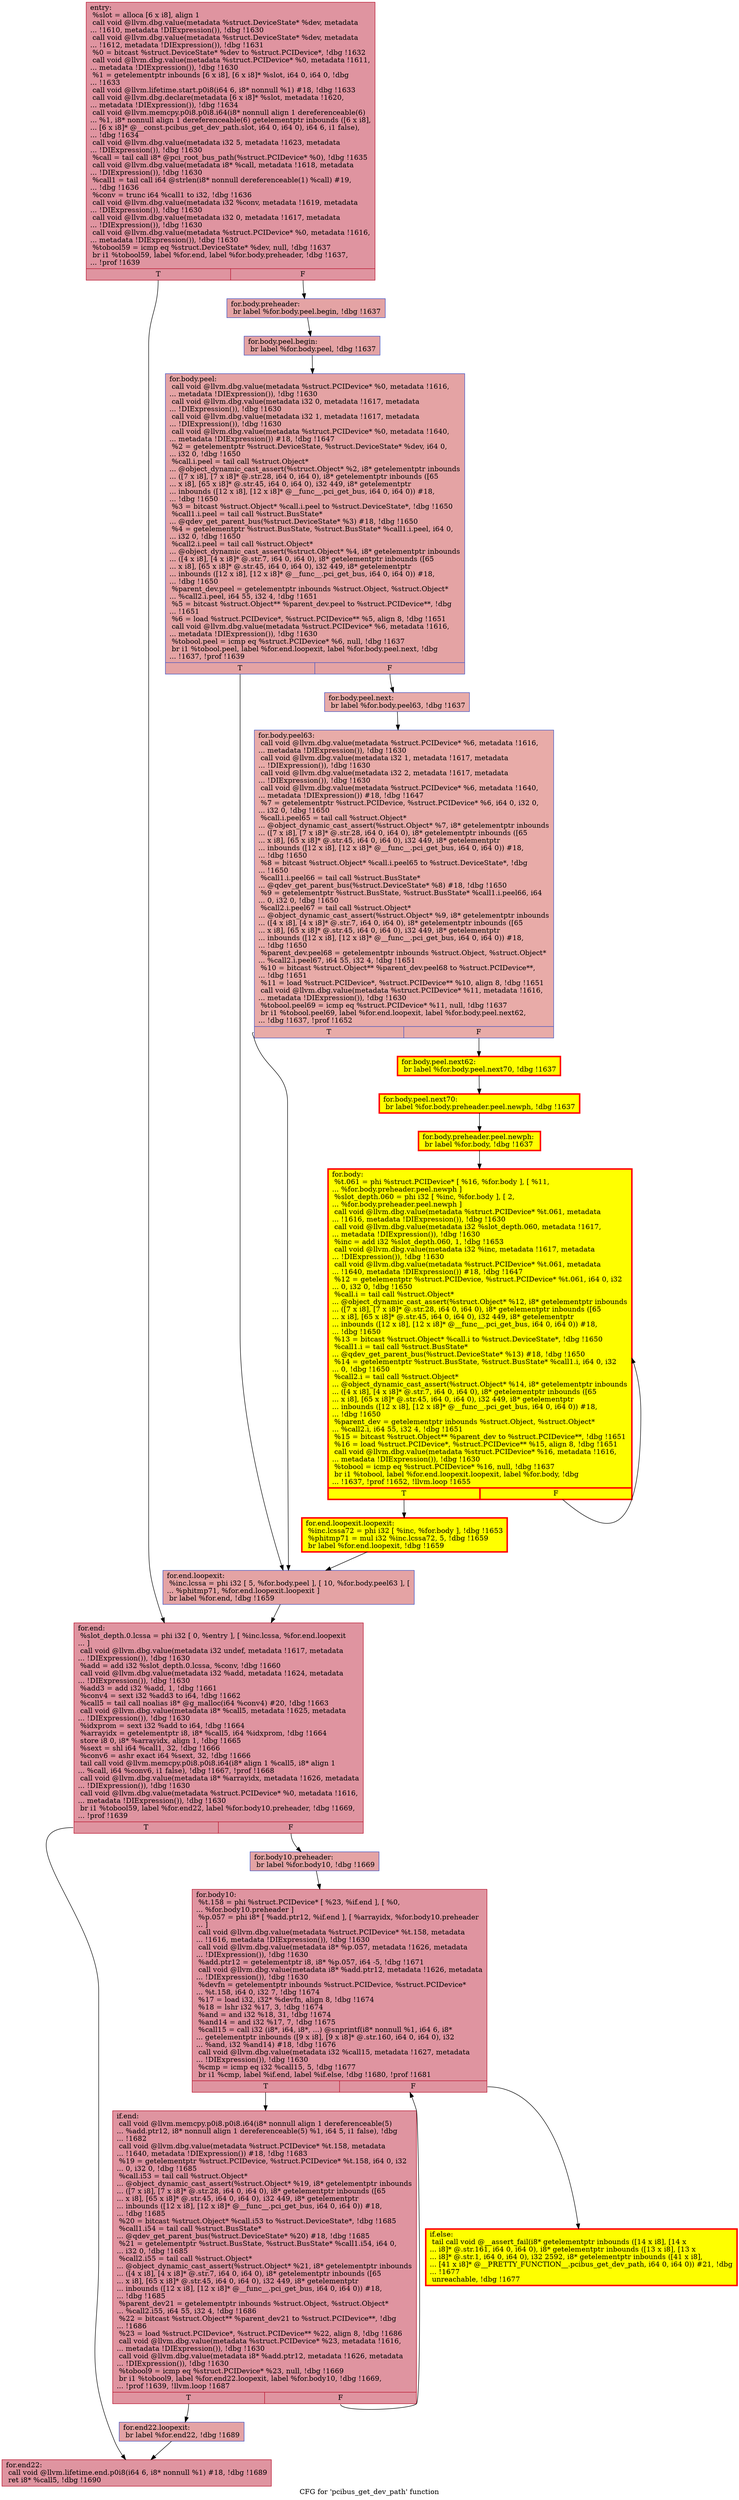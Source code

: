 digraph "CFG for 'pcibus_get_dev_path' function" {
	label="CFG for 'pcibus_get_dev_path' function";

	Node0x55ff9f14c070 [shape=record,color="#b70d28ff", style=filled, fillcolor="#b70d2870",label="{entry:\l  %slot = alloca [6 x i8], align 1\l  call void @llvm.dbg.value(metadata %struct.DeviceState* %dev, metadata\l... !1610, metadata !DIExpression()), !dbg !1630\l  call void @llvm.dbg.value(metadata %struct.DeviceState* %dev, metadata\l... !1612, metadata !DIExpression()), !dbg !1631\l  %0 = bitcast %struct.DeviceState* %dev to %struct.PCIDevice*, !dbg !1632\l  call void @llvm.dbg.value(metadata %struct.PCIDevice* %0, metadata !1611,\l... metadata !DIExpression()), !dbg !1630\l  %1 = getelementptr inbounds [6 x i8], [6 x i8]* %slot, i64 0, i64 0, !dbg\l... !1633\l  call void @llvm.lifetime.start.p0i8(i64 6, i8* nonnull %1) #18, !dbg !1633\l  call void @llvm.dbg.declare(metadata [6 x i8]* %slot, metadata !1620,\l... metadata !DIExpression()), !dbg !1634\l  call void @llvm.memcpy.p0i8.p0i8.i64(i8* nonnull align 1 dereferenceable(6)\l... %1, i8* nonnull align 1 dereferenceable(6) getelementptr inbounds ([6 x i8],\l... [6 x i8]* @__const.pcibus_get_dev_path.slot, i64 0, i64 0), i64 6, i1 false),\l... !dbg !1634\l  call void @llvm.dbg.value(metadata i32 5, metadata !1623, metadata\l... !DIExpression()), !dbg !1630\l  %call = tail call i8* @pci_root_bus_path(%struct.PCIDevice* %0), !dbg !1635\l  call void @llvm.dbg.value(metadata i8* %call, metadata !1618, metadata\l... !DIExpression()), !dbg !1630\l  %call1 = tail call i64 @strlen(i8* nonnull dereferenceable(1) %call) #19,\l... !dbg !1636\l  %conv = trunc i64 %call1 to i32, !dbg !1636\l  call void @llvm.dbg.value(metadata i32 %conv, metadata !1619, metadata\l... !DIExpression()), !dbg !1630\l  call void @llvm.dbg.value(metadata i32 0, metadata !1617, metadata\l... !DIExpression()), !dbg !1630\l  call void @llvm.dbg.value(metadata %struct.PCIDevice* %0, metadata !1616,\l... metadata !DIExpression()), !dbg !1630\l  %tobool59 = icmp eq %struct.DeviceState* %dev, null, !dbg !1637\l  br i1 %tobool59, label %for.end, label %for.body.preheader, !dbg !1637,\l... !prof !1639\l|{<s0>T|<s1>F}}"];
	Node0x55ff9f14c070:s0 -> Node0x55ff9f152c90;
	Node0x55ff9f14c070:s1 -> Node0x55ff9efa9de0;
	Node0x55ff9efa9de0 [shape=record,color="#3d50c3ff", style=filled, fillcolor="#c32e3170",label="{for.body.preheader:                               \l  br label %for.body.peel.begin, !dbg !1637\l}"];
	Node0x55ff9efa9de0 -> Node0x55ff9f1894b0;
	Node0x55ff9f1894b0 [shape=record,color="#3d50c3ff", style=filled, fillcolor="#c32e3170",label="{for.body.peel.begin:                              \l  br label %for.body.peel, !dbg !1637\l}"];
	Node0x55ff9f1894b0 -> Node0x55ff9f2c8af0;
	Node0x55ff9f2c8af0 [shape=record,color="#3d50c3ff", style=filled, fillcolor="#c32e3170",label="{for.body.peel:                                    \l  call void @llvm.dbg.value(metadata %struct.PCIDevice* %0, metadata !1616,\l... metadata !DIExpression()), !dbg !1630\l  call void @llvm.dbg.value(metadata i32 0, metadata !1617, metadata\l... !DIExpression()), !dbg !1630\l  call void @llvm.dbg.value(metadata i32 1, metadata !1617, metadata\l... !DIExpression()), !dbg !1630\l  call void @llvm.dbg.value(metadata %struct.PCIDevice* %0, metadata !1640,\l... metadata !DIExpression()) #18, !dbg !1647\l  %2 = getelementptr %struct.DeviceState, %struct.DeviceState* %dev, i64 0,\l... i32 0, !dbg !1650\l  %call.i.peel = tail call %struct.Object*\l... @object_dynamic_cast_assert(%struct.Object* %2, i8* getelementptr inbounds\l... ([7 x i8], [7 x i8]* @.str.28, i64 0, i64 0), i8* getelementptr inbounds ([65\l... x i8], [65 x i8]* @.str.45, i64 0, i64 0), i32 449, i8* getelementptr\l... inbounds ([12 x i8], [12 x i8]* @__func__.pci_get_bus, i64 0, i64 0)) #18,\l... !dbg !1650\l  %3 = bitcast %struct.Object* %call.i.peel to %struct.DeviceState*, !dbg !1650\l  %call1.i.peel = tail call %struct.BusState*\l... @qdev_get_parent_bus(%struct.DeviceState* %3) #18, !dbg !1650\l  %4 = getelementptr %struct.BusState, %struct.BusState* %call1.i.peel, i64 0,\l... i32 0, !dbg !1650\l  %call2.i.peel = tail call %struct.Object*\l... @object_dynamic_cast_assert(%struct.Object* %4, i8* getelementptr inbounds\l... ([4 x i8], [4 x i8]* @.str.7, i64 0, i64 0), i8* getelementptr inbounds ([65\l... x i8], [65 x i8]* @.str.45, i64 0, i64 0), i32 449, i8* getelementptr\l... inbounds ([12 x i8], [12 x i8]* @__func__.pci_get_bus, i64 0, i64 0)) #18,\l... !dbg !1650\l  %parent_dev.peel = getelementptr inbounds %struct.Object, %struct.Object*\l... %call2.i.peel, i64 55, i32 4, !dbg !1651\l  %5 = bitcast %struct.Object** %parent_dev.peel to %struct.PCIDevice**, !dbg\l... !1651\l  %6 = load %struct.PCIDevice*, %struct.PCIDevice** %5, align 8, !dbg !1651\l  call void @llvm.dbg.value(metadata %struct.PCIDevice* %6, metadata !1616,\l... metadata !DIExpression()), !dbg !1630\l  %tobool.peel = icmp eq %struct.PCIDevice* %6, null, !dbg !1637\l  br i1 %tobool.peel, label %for.end.loopexit, label %for.body.peel.next, !dbg\l... !1637, !prof !1639\l|{<s0>T|<s1>F}}"];
	Node0x55ff9f2c8af0:s0 -> Node0x55ff9edf5ed0;
	Node0x55ff9f2c8af0:s1 -> Node0x55ff9f06fcb0;
	Node0x55ff9f06fcb0 [shape=record,color="#3d50c3ff", style=filled, fillcolor="#cc403a70",label="{for.body.peel.next:                               \l  br label %for.body.peel63, !dbg !1637\l}"];
	Node0x55ff9f06fcb0 -> Node0x55ff9f3696c0;
	Node0x55ff9f3696c0 [shape=record,color="#3d50c3ff", style=filled, fillcolor="#cc403a70",label="{for.body.peel63:                                  \l  call void @llvm.dbg.value(metadata %struct.PCIDevice* %6, metadata !1616,\l... metadata !DIExpression()), !dbg !1630\l  call void @llvm.dbg.value(metadata i32 1, metadata !1617, metadata\l... !DIExpression()), !dbg !1630\l  call void @llvm.dbg.value(metadata i32 2, metadata !1617, metadata\l... !DIExpression()), !dbg !1630\l  call void @llvm.dbg.value(metadata %struct.PCIDevice* %6, metadata !1640,\l... metadata !DIExpression()) #18, !dbg !1647\l  %7 = getelementptr %struct.PCIDevice, %struct.PCIDevice* %6, i64 0, i32 0,\l... i32 0, !dbg !1650\l  %call.i.peel65 = tail call %struct.Object*\l... @object_dynamic_cast_assert(%struct.Object* %7, i8* getelementptr inbounds\l... ([7 x i8], [7 x i8]* @.str.28, i64 0, i64 0), i8* getelementptr inbounds ([65\l... x i8], [65 x i8]* @.str.45, i64 0, i64 0), i32 449, i8* getelementptr\l... inbounds ([12 x i8], [12 x i8]* @__func__.pci_get_bus, i64 0, i64 0)) #18,\l... !dbg !1650\l  %8 = bitcast %struct.Object* %call.i.peel65 to %struct.DeviceState*, !dbg\l... !1650\l  %call1.i.peel66 = tail call %struct.BusState*\l... @qdev_get_parent_bus(%struct.DeviceState* %8) #18, !dbg !1650\l  %9 = getelementptr %struct.BusState, %struct.BusState* %call1.i.peel66, i64\l... 0, i32 0, !dbg !1650\l  %call2.i.peel67 = tail call %struct.Object*\l... @object_dynamic_cast_assert(%struct.Object* %9, i8* getelementptr inbounds\l... ([4 x i8], [4 x i8]* @.str.7, i64 0, i64 0), i8* getelementptr inbounds ([65\l... x i8], [65 x i8]* @.str.45, i64 0, i64 0), i32 449, i8* getelementptr\l... inbounds ([12 x i8], [12 x i8]* @__func__.pci_get_bus, i64 0, i64 0)) #18,\l... !dbg !1650\l  %parent_dev.peel68 = getelementptr inbounds %struct.Object, %struct.Object*\l... %call2.i.peel67, i64 55, i32 4, !dbg !1651\l  %10 = bitcast %struct.Object** %parent_dev.peel68 to %struct.PCIDevice**,\l... !dbg !1651\l  %11 = load %struct.PCIDevice*, %struct.PCIDevice** %10, align 8, !dbg !1651\l  call void @llvm.dbg.value(metadata %struct.PCIDevice* %11, metadata !1616,\l... metadata !DIExpression()), !dbg !1630\l  %tobool.peel69 = icmp eq %struct.PCIDevice* %11, null, !dbg !1637\l  br i1 %tobool.peel69, label %for.end.loopexit, label %for.body.peel.next62,\l... !dbg !1637, !prof !1652\l|{<s0>T|<s1>F}}"];
	Node0x55ff9f3696c0:s0 -> Node0x55ff9edf5ed0;
	Node0x55ff9f3696c0:s1 -> Node0x55ff9f15a430;
	Node0x55ff9f15a430 [shape=record,penwidth=3.0, style="filled", color="red", fillcolor="yellow",label="{for.body.peel.next62:                             \l  br label %for.body.peel.next70, !dbg !1637\l}"];
	Node0x55ff9f15a430 -> Node0x55ff9efb1c00;
	Node0x55ff9efb1c00 [shape=record,penwidth=3.0, style="filled", color="red", fillcolor="yellow",label="{for.body.peel.next70:                             \l  br label %for.body.preheader.peel.newph, !dbg !1637\l}"];
	Node0x55ff9efb1c00 -> Node0x55ff9f1f0030;
	Node0x55ff9f1f0030 [shape=record,penwidth=3.0, style="filled", color="red", fillcolor="yellow",label="{for.body.preheader.peel.newph:                    \l  br label %for.body, !dbg !1637\l}"];
	Node0x55ff9f1f0030 -> Node0x55ff9f152f90;
	Node0x55ff9f152f90 [shape=record,penwidth=3.0, style="filled", color="red", fillcolor="yellow",label="{for.body:                                         \l  %t.061 = phi %struct.PCIDevice* [ %16, %for.body ], [ %11,\l... %for.body.preheader.peel.newph ]\l  %slot_depth.060 = phi i32 [ %inc, %for.body ], [ 2,\l... %for.body.preheader.peel.newph ]\l  call void @llvm.dbg.value(metadata %struct.PCIDevice* %t.061, metadata\l... !1616, metadata !DIExpression()), !dbg !1630\l  call void @llvm.dbg.value(metadata i32 %slot_depth.060, metadata !1617,\l... metadata !DIExpression()), !dbg !1630\l  %inc = add i32 %slot_depth.060, 1, !dbg !1653\l  call void @llvm.dbg.value(metadata i32 %inc, metadata !1617, metadata\l... !DIExpression()), !dbg !1630\l  call void @llvm.dbg.value(metadata %struct.PCIDevice* %t.061, metadata\l... !1640, metadata !DIExpression()) #18, !dbg !1647\l  %12 = getelementptr %struct.PCIDevice, %struct.PCIDevice* %t.061, i64 0, i32\l... 0, i32 0, !dbg !1650\l  %call.i = tail call %struct.Object*\l... @object_dynamic_cast_assert(%struct.Object* %12, i8* getelementptr inbounds\l... ([7 x i8], [7 x i8]* @.str.28, i64 0, i64 0), i8* getelementptr inbounds ([65\l... x i8], [65 x i8]* @.str.45, i64 0, i64 0), i32 449, i8* getelementptr\l... inbounds ([12 x i8], [12 x i8]* @__func__.pci_get_bus, i64 0, i64 0)) #18,\l... !dbg !1650\l  %13 = bitcast %struct.Object* %call.i to %struct.DeviceState*, !dbg !1650\l  %call1.i = tail call %struct.BusState*\l... @qdev_get_parent_bus(%struct.DeviceState* %13) #18, !dbg !1650\l  %14 = getelementptr %struct.BusState, %struct.BusState* %call1.i, i64 0, i32\l... 0, !dbg !1650\l  %call2.i = tail call %struct.Object*\l... @object_dynamic_cast_assert(%struct.Object* %14, i8* getelementptr inbounds\l... ([4 x i8], [4 x i8]* @.str.7, i64 0, i64 0), i8* getelementptr inbounds ([65\l... x i8], [65 x i8]* @.str.45, i64 0, i64 0), i32 449, i8* getelementptr\l... inbounds ([12 x i8], [12 x i8]* @__func__.pci_get_bus, i64 0, i64 0)) #18,\l... !dbg !1650\l  %parent_dev = getelementptr inbounds %struct.Object, %struct.Object*\l... %call2.i, i64 55, i32 4, !dbg !1651\l  %15 = bitcast %struct.Object** %parent_dev to %struct.PCIDevice**, !dbg !1651\l  %16 = load %struct.PCIDevice*, %struct.PCIDevice** %15, align 8, !dbg !1651\l  call void @llvm.dbg.value(metadata %struct.PCIDevice* %16, metadata !1616,\l... metadata !DIExpression()), !dbg !1630\l  %tobool = icmp eq %struct.PCIDevice* %16, null, !dbg !1637\l  br i1 %tobool, label %for.end.loopexit.loopexit, label %for.body, !dbg\l... !1637, !prof !1652, !llvm.loop !1655\l|{<s0>T|<s1>F}}"];
	Node0x55ff9f152f90:s0 -> Node0x55ff9f384550;
	Node0x55ff9f152f90:s1 -> Node0x55ff9f152f90;
	Node0x55ff9f384550 [shape=record,penwidth=3.0, style="filled", color="red", fillcolor="yellow",label="{for.end.loopexit.loopexit:                        \l  %inc.lcssa72 = phi i32 [ %inc, %for.body ], !dbg !1653\l  %phitmp71 = mul i32 %inc.lcssa72, 5, !dbg !1659\l  br label %for.end.loopexit, !dbg !1659\l}"];
	Node0x55ff9f384550 -> Node0x55ff9edf5ed0;
	Node0x55ff9edf5ed0 [shape=record,color="#3d50c3ff", style=filled, fillcolor="#c32e3170",label="{for.end.loopexit:                                 \l  %inc.lcssa = phi i32 [ 5, %for.body.peel ], [ 10, %for.body.peel63 ], [\l... %phitmp71, %for.end.loopexit.loopexit ]\l  br label %for.end, !dbg !1659\l}"];
	Node0x55ff9edf5ed0 -> Node0x55ff9f152c90;
	Node0x55ff9f152c90 [shape=record,color="#b70d28ff", style=filled, fillcolor="#b70d2870",label="{for.end:                                          \l  %slot_depth.0.lcssa = phi i32 [ 0, %entry ], [ %inc.lcssa, %for.end.loopexit\l... ]\l  call void @llvm.dbg.value(metadata i32 undef, metadata !1617, metadata\l... !DIExpression()), !dbg !1630\l  %add = add i32 %slot_depth.0.lcssa, %conv, !dbg !1660\l  call void @llvm.dbg.value(metadata i32 %add, metadata !1624, metadata\l... !DIExpression()), !dbg !1630\l  %add3 = add i32 %add, 1, !dbg !1661\l  %conv4 = sext i32 %add3 to i64, !dbg !1662\l  %call5 = tail call noalias i8* @g_malloc(i64 %conv4) #20, !dbg !1663\l  call void @llvm.dbg.value(metadata i8* %call5, metadata !1625, metadata\l... !DIExpression()), !dbg !1630\l  %idxprom = sext i32 %add to i64, !dbg !1664\l  %arrayidx = getelementptr i8, i8* %call5, i64 %idxprom, !dbg !1664\l  store i8 0, i8* %arrayidx, align 1, !dbg !1665\l  %sext = shl i64 %call1, 32, !dbg !1666\l  %conv6 = ashr exact i64 %sext, 32, !dbg !1666\l  tail call void @llvm.memcpy.p0i8.p0i8.i64(i8* align 1 %call5, i8* align 1\l... %call, i64 %conv6, i1 false), !dbg !1667, !prof !1668\l  call void @llvm.dbg.value(metadata i8* %arrayidx, metadata !1626, metadata\l... !DIExpression()), !dbg !1630\l  call void @llvm.dbg.value(metadata %struct.PCIDevice* %0, metadata !1616,\l... metadata !DIExpression()), !dbg !1630\l  br i1 %tobool59, label %for.end22, label %for.body10.preheader, !dbg !1669,\l... !prof !1639\l|{<s0>T|<s1>F}}"];
	Node0x55ff9f152c90:s0 -> Node0x55ff9f154b90;
	Node0x55ff9f152c90:s1 -> Node0x55ff9f102e90;
	Node0x55ff9f102e90 [shape=record,color="#3d50c3ff", style=filled, fillcolor="#c32e3170",label="{for.body10.preheader:                             \l  br label %for.body10, !dbg !1669\l}"];
	Node0x55ff9f102e90 -> Node0x55ff9f155060;
	Node0x55ff9f155060 [shape=record,color="#b70d28ff", style=filled, fillcolor="#b70d2870",label="{for.body10:                                       \l  %t.158 = phi %struct.PCIDevice* [ %23, %if.end ], [ %0,\l... %for.body10.preheader ]\l  %p.057 = phi i8* [ %add.ptr12, %if.end ], [ %arrayidx, %for.body10.preheader\l... ]\l  call void @llvm.dbg.value(metadata %struct.PCIDevice* %t.158, metadata\l... !1616, metadata !DIExpression()), !dbg !1630\l  call void @llvm.dbg.value(metadata i8* %p.057, metadata !1626, metadata\l... !DIExpression()), !dbg !1630\l  %add.ptr12 = getelementptr i8, i8* %p.057, i64 -5, !dbg !1671\l  call void @llvm.dbg.value(metadata i8* %add.ptr12, metadata !1626, metadata\l... !DIExpression()), !dbg !1630\l  %devfn = getelementptr inbounds %struct.PCIDevice, %struct.PCIDevice*\l... %t.158, i64 0, i32 7, !dbg !1674\l  %17 = load i32, i32* %devfn, align 8, !dbg !1674\l  %18 = lshr i32 %17, 3, !dbg !1674\l  %and = and i32 %18, 31, !dbg !1674\l  %and14 = and i32 %17, 7, !dbg !1675\l  %call15 = call i32 (i8*, i64, i8*, ...) @snprintf(i8* nonnull %1, i64 6, i8*\l... getelementptr inbounds ([9 x i8], [9 x i8]* @.str.160, i64 0, i64 0), i32\l... %and, i32 %and14) #18, !dbg !1676\l  call void @llvm.dbg.value(metadata i32 %call15, metadata !1627, metadata\l... !DIExpression()), !dbg !1630\l  %cmp = icmp eq i32 %call15, 5, !dbg !1677\l  br i1 %cmp, label %if.end, label %if.else, !dbg !1680, !prof !1681\l|{<s0>T|<s1>F}}"];
	Node0x55ff9f155060:s0 -> Node0x55ff9f156670;
	Node0x55ff9f155060:s1 -> Node0x55ff9f1566e0;
	Node0x55ff9f1566e0 [shape=record,penwidth=3.0, style="filled", color="red", fillcolor="yellow",label="{if.else:                                          \l  tail call void @__assert_fail(i8* getelementptr inbounds ([14 x i8], [14 x\l... i8]* @.str.161, i64 0, i64 0), i8* getelementptr inbounds ([13 x i8], [13 x\l... i8]* @.str.1, i64 0, i64 0), i32 2592, i8* getelementptr inbounds ([41 x i8],\l... [41 x i8]* @__PRETTY_FUNCTION__.pcibus_get_dev_path, i64 0, i64 0)) #21, !dbg\l... !1677\l  unreachable, !dbg !1677\l}"];
	Node0x55ff9f156670 [shape=record,color="#b70d28ff", style=filled, fillcolor="#b70d2870",label="{if.end:                                           \l  call void @llvm.memcpy.p0i8.p0i8.i64(i8* nonnull align 1 dereferenceable(5)\l... %add.ptr12, i8* nonnull align 1 dereferenceable(5) %1, i64 5, i1 false), !dbg\l... !1682\l  call void @llvm.dbg.value(metadata %struct.PCIDevice* %t.158, metadata\l... !1640, metadata !DIExpression()) #18, !dbg !1683\l  %19 = getelementptr %struct.PCIDevice, %struct.PCIDevice* %t.158, i64 0, i32\l... 0, i32 0, !dbg !1685\l  %call.i53 = tail call %struct.Object*\l... @object_dynamic_cast_assert(%struct.Object* %19, i8* getelementptr inbounds\l... ([7 x i8], [7 x i8]* @.str.28, i64 0, i64 0), i8* getelementptr inbounds ([65\l... x i8], [65 x i8]* @.str.45, i64 0, i64 0), i32 449, i8* getelementptr\l... inbounds ([12 x i8], [12 x i8]* @__func__.pci_get_bus, i64 0, i64 0)) #18,\l... !dbg !1685\l  %20 = bitcast %struct.Object* %call.i53 to %struct.DeviceState*, !dbg !1685\l  %call1.i54 = tail call %struct.BusState*\l... @qdev_get_parent_bus(%struct.DeviceState* %20) #18, !dbg !1685\l  %21 = getelementptr %struct.BusState, %struct.BusState* %call1.i54, i64 0,\l... i32 0, !dbg !1685\l  %call2.i55 = tail call %struct.Object*\l... @object_dynamic_cast_assert(%struct.Object* %21, i8* getelementptr inbounds\l... ([4 x i8], [4 x i8]* @.str.7, i64 0, i64 0), i8* getelementptr inbounds ([65\l... x i8], [65 x i8]* @.str.45, i64 0, i64 0), i32 449, i8* getelementptr\l... inbounds ([12 x i8], [12 x i8]* @__func__.pci_get_bus, i64 0, i64 0)) #18,\l... !dbg !1685\l  %parent_dev21 = getelementptr inbounds %struct.Object, %struct.Object*\l... %call2.i55, i64 55, i32 4, !dbg !1686\l  %22 = bitcast %struct.Object** %parent_dev21 to %struct.PCIDevice**, !dbg\l... !1686\l  %23 = load %struct.PCIDevice*, %struct.PCIDevice** %22, align 8, !dbg !1686\l  call void @llvm.dbg.value(metadata %struct.PCIDevice* %23, metadata !1616,\l... metadata !DIExpression()), !dbg !1630\l  call void @llvm.dbg.value(metadata i8* %add.ptr12, metadata !1626, metadata\l... !DIExpression()), !dbg !1630\l  %tobool9 = icmp eq %struct.PCIDevice* %23, null, !dbg !1669\l  br i1 %tobool9, label %for.end22.loopexit, label %for.body10, !dbg !1669,\l... !prof !1639, !llvm.loop !1687\l|{<s0>T|<s1>F}}"];
	Node0x55ff9f156670:s0 -> Node0x55ff9f143450;
	Node0x55ff9f156670:s1 -> Node0x55ff9f155060;
	Node0x55ff9f143450 [shape=record,color="#3d50c3ff", style=filled, fillcolor="#c32e3170",label="{for.end22.loopexit:                               \l  br label %for.end22, !dbg !1689\l}"];
	Node0x55ff9f143450 -> Node0x55ff9f154b90;
	Node0x55ff9f154b90 [shape=record,color="#b70d28ff", style=filled, fillcolor="#b70d2870",label="{for.end22:                                        \l  call void @llvm.lifetime.end.p0i8(i64 6, i8* nonnull %1) #18, !dbg !1689\l  ret i8* %call5, !dbg !1690\l}"];
}
